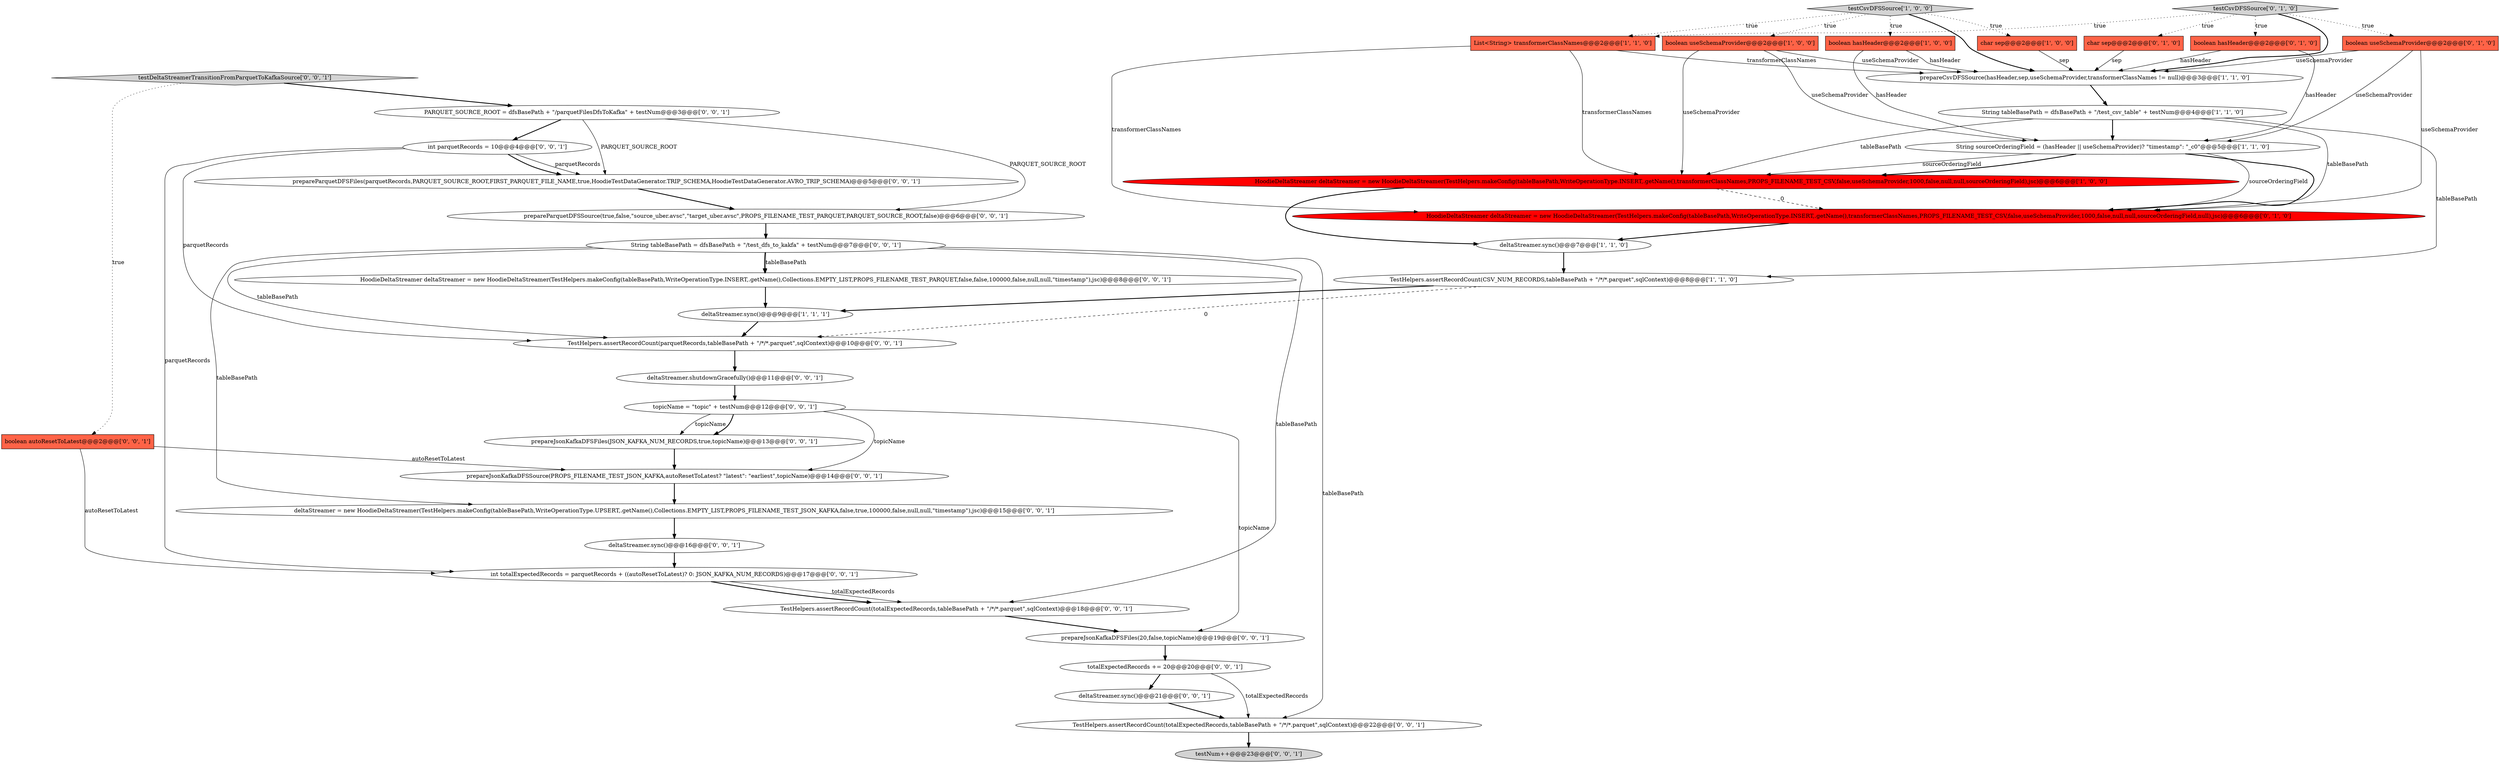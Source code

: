 digraph {
34 [style = filled, label = "deltaStreamer.shutdownGracefully()@@@11@@@['0', '0', '1']", fillcolor = white, shape = ellipse image = "AAA0AAABBB3BBB"];
6 [style = filled, label = "char sep@@@2@@@['1', '0', '0']", fillcolor = tomato, shape = box image = "AAA0AAABBB1BBB"];
8 [style = filled, label = "TestHelpers.assertRecordCount(CSV_NUM_RECORDS,tableBasePath + \"/*/*.parquet\",sqlContext)@@@8@@@['1', '1', '0']", fillcolor = white, shape = ellipse image = "AAA0AAABBB1BBB"];
33 [style = filled, label = "totalExpectedRecords += 20@@@20@@@['0', '0', '1']", fillcolor = white, shape = ellipse image = "AAA0AAABBB3BBB"];
25 [style = filled, label = "int totalExpectedRecords = parquetRecords + ((autoResetToLatest)? 0: JSON_KAFKA_NUM_RECORDS)@@@17@@@['0', '0', '1']", fillcolor = white, shape = ellipse image = "AAA0AAABBB3BBB"];
27 [style = filled, label = "boolean autoResetToLatest@@@2@@@['0', '0', '1']", fillcolor = tomato, shape = box image = "AAA0AAABBB3BBB"];
7 [style = filled, label = "List<String> transformerClassNames@@@2@@@['1', '1', '0']", fillcolor = tomato, shape = box image = "AAA0AAABBB1BBB"];
9 [style = filled, label = "String sourceOrderingField = (hasHeader || useSchemaProvider)? \"timestamp\": \"_c0\"@@@5@@@['1', '1', '0']", fillcolor = white, shape = ellipse image = "AAA0AAABBB1BBB"];
32 [style = filled, label = "prepareJsonKafkaDFSSource(PROPS_FILENAME_TEST_JSON_KAFKA,autoResetToLatest? \"latest\": \"earliest\",topicName)@@@14@@@['0', '0', '1']", fillcolor = white, shape = ellipse image = "AAA0AAABBB3BBB"];
13 [style = filled, label = "HoodieDeltaStreamer deltaStreamer = new HoodieDeltaStreamer(TestHelpers.makeConfig(tableBasePath,WriteOperationType.INSERT,.getName(),transformerClassNames,PROPS_FILENAME_TEST_CSV,false,useSchemaProvider,1000,false,null,null,sourceOrderingField,null),jsc)@@@6@@@['0', '1', '0']", fillcolor = red, shape = ellipse image = "AAA1AAABBB2BBB"];
24 [style = filled, label = "HoodieDeltaStreamer deltaStreamer = new HoodieDeltaStreamer(TestHelpers.makeConfig(tableBasePath,WriteOperationType.INSERT,.getName(),Collections.EMPTY_LIST,PROPS_FILENAME_TEST_PARQUET,false,false,100000,false,null,null,\"timestamp\"),jsc)@@@8@@@['0', '0', '1']", fillcolor = white, shape = ellipse image = "AAA0AAABBB3BBB"];
26 [style = filled, label = "TestHelpers.assertRecordCount(totalExpectedRecords,tableBasePath + \"/*/*.parquet\",sqlContext)@@@22@@@['0', '0', '1']", fillcolor = white, shape = ellipse image = "AAA0AAABBB3BBB"];
2 [style = filled, label = "String tableBasePath = dfsBasePath + \"/test_csv_table\" + testNum@@@4@@@['1', '1', '0']", fillcolor = white, shape = ellipse image = "AAA0AAABBB1BBB"];
30 [style = filled, label = "TestHelpers.assertRecordCount(parquetRecords,tableBasePath + \"/*/*.parquet\",sqlContext)@@@10@@@['0', '0', '1']", fillcolor = white, shape = ellipse image = "AAA0AAABBB3BBB"];
37 [style = filled, label = "prepareParquetDFSSource(true,false,\"source_uber.avsc\",\"target_uber.avsc\",PROPS_FILENAME_TEST_PARQUET,PARQUET_SOURCE_ROOT,false)@@@6@@@['0', '0', '1']", fillcolor = white, shape = ellipse image = "AAA0AAABBB3BBB"];
21 [style = filled, label = "testDeltaStreamerTransitionFromParquetToKafkaSource['0', '0', '1']", fillcolor = lightgray, shape = diamond image = "AAA0AAABBB3BBB"];
12 [style = filled, label = "boolean useSchemaProvider@@@2@@@['0', '1', '0']", fillcolor = tomato, shape = box image = "AAA0AAABBB2BBB"];
17 [style = filled, label = "prepareParquetDFSFiles(parquetRecords,PARQUET_SOURCE_ROOT,FIRST_PARQUET_FILE_NAME,true,HoodieTestDataGenerator.TRIP_SCHEMA,HoodieTestDataGenerator.AVRO_TRIP_SCHEMA)@@@5@@@['0', '0', '1']", fillcolor = white, shape = ellipse image = "AAA0AAABBB3BBB"];
0 [style = filled, label = "deltaStreamer.sync()@@@9@@@['1', '1', '1']", fillcolor = white, shape = ellipse image = "AAA0AAABBB1BBB"];
10 [style = filled, label = "deltaStreamer.sync()@@@7@@@['1', '1', '0']", fillcolor = white, shape = ellipse image = "AAA0AAABBB1BBB"];
14 [style = filled, label = "boolean hasHeader@@@2@@@['0', '1', '0']", fillcolor = tomato, shape = box image = "AAA0AAABBB2BBB"];
31 [style = filled, label = "deltaStreamer.sync()@@@16@@@['0', '0', '1']", fillcolor = white, shape = ellipse image = "AAA0AAABBB3BBB"];
35 [style = filled, label = "TestHelpers.assertRecordCount(totalExpectedRecords,tableBasePath + \"/*/*.parquet\",sqlContext)@@@18@@@['0', '0', '1']", fillcolor = white, shape = ellipse image = "AAA0AAABBB3BBB"];
23 [style = filled, label = "PARQUET_SOURCE_ROOT = dfsBasePath + \"/parquetFilesDfsToKafka\" + testNum@@@3@@@['0', '0', '1']", fillcolor = white, shape = ellipse image = "AAA0AAABBB3BBB"];
4 [style = filled, label = "boolean hasHeader@@@2@@@['1', '0', '0']", fillcolor = tomato, shape = box image = "AAA0AAABBB1BBB"];
28 [style = filled, label = "prepareJsonKafkaDFSFiles(20,false,topicName)@@@19@@@['0', '0', '1']", fillcolor = white, shape = ellipse image = "AAA0AAABBB3BBB"];
20 [style = filled, label = "deltaStreamer = new HoodieDeltaStreamer(TestHelpers.makeConfig(tableBasePath,WriteOperationType.UPSERT,.getName(),Collections.EMPTY_LIST,PROPS_FILENAME_TEST_JSON_KAFKA,false,true,100000,false,null,null,\"timestamp\"),jsc)@@@15@@@['0', '0', '1']", fillcolor = white, shape = ellipse image = "AAA0AAABBB3BBB"];
36 [style = filled, label = "deltaStreamer.sync()@@@21@@@['0', '0', '1']", fillcolor = white, shape = ellipse image = "AAA0AAABBB3BBB"];
22 [style = filled, label = "String tableBasePath = dfsBasePath + \"/test_dfs_to_kakfa\" + testNum@@@7@@@['0', '0', '1']", fillcolor = white, shape = ellipse image = "AAA0AAABBB3BBB"];
15 [style = filled, label = "char sep@@@2@@@['0', '1', '0']", fillcolor = tomato, shape = box image = "AAA0AAABBB2BBB"];
19 [style = filled, label = "testNum++@@@23@@@['0', '0', '1']", fillcolor = lightgray, shape = ellipse image = "AAA0AAABBB3BBB"];
11 [style = filled, label = "prepareCsvDFSSource(hasHeader,sep,useSchemaProvider,transformerClassNames != null)@@@3@@@['1', '1', '0']", fillcolor = white, shape = ellipse image = "AAA0AAABBB1BBB"];
3 [style = filled, label = "boolean useSchemaProvider@@@2@@@['1', '0', '0']", fillcolor = tomato, shape = box image = "AAA0AAABBB1BBB"];
5 [style = filled, label = "testCsvDFSSource['1', '0', '0']", fillcolor = lightgray, shape = diamond image = "AAA0AAABBB1BBB"];
18 [style = filled, label = "prepareJsonKafkaDFSFiles(JSON_KAFKA_NUM_RECORDS,true,topicName)@@@13@@@['0', '0', '1']", fillcolor = white, shape = ellipse image = "AAA0AAABBB3BBB"];
38 [style = filled, label = "topicName = \"topic\" + testNum@@@12@@@['0', '0', '1']", fillcolor = white, shape = ellipse image = "AAA0AAABBB3BBB"];
16 [style = filled, label = "testCsvDFSSource['0', '1', '0']", fillcolor = lightgray, shape = diamond image = "AAA0AAABBB2BBB"];
1 [style = filled, label = "HoodieDeltaStreamer deltaStreamer = new HoodieDeltaStreamer(TestHelpers.makeConfig(tableBasePath,WriteOperationType.INSERT,.getName(),transformerClassNames,PROPS_FILENAME_TEST_CSV,false,useSchemaProvider,1000,false,null,null,sourceOrderingField),jsc)@@@6@@@['1', '0', '0']", fillcolor = red, shape = ellipse image = "AAA1AAABBB1BBB"];
29 [style = filled, label = "int parquetRecords = 10@@@4@@@['0', '0', '1']", fillcolor = white, shape = ellipse image = "AAA0AAABBB3BBB"];
7->1 [style = solid, label="transformerClassNames"];
13->10 [style = bold, label=""];
0->30 [style = bold, label=""];
22->35 [style = solid, label="tableBasePath"];
38->28 [style = solid, label="topicName"];
29->17 [style = bold, label=""];
38->32 [style = solid, label="topicName"];
16->11 [style = bold, label=""];
14->9 [style = solid, label="hasHeader"];
31->25 [style = bold, label=""];
22->30 [style = solid, label="tableBasePath"];
16->12 [style = dotted, label="true"];
24->0 [style = bold, label=""];
25->35 [style = solid, label="totalExpectedRecords"];
3->9 [style = solid, label="useSchemaProvider"];
12->11 [style = solid, label="useSchemaProvider"];
2->1 [style = solid, label="tableBasePath"];
23->17 [style = solid, label="PARQUET_SOURCE_ROOT"];
15->11 [style = solid, label="sep"];
16->15 [style = dotted, label="true"];
9->13 [style = solid, label="sourceOrderingField"];
5->6 [style = dotted, label="true"];
14->11 [style = solid, label="hasHeader"];
21->27 [style = dotted, label="true"];
29->25 [style = solid, label="parquetRecords"];
29->30 [style = solid, label="parquetRecords"];
30->34 [style = bold, label=""];
20->31 [style = bold, label=""];
33->26 [style = solid, label="totalExpectedRecords"];
2->9 [style = bold, label=""];
38->18 [style = solid, label="topicName"];
36->26 [style = bold, label=""];
3->11 [style = solid, label="useSchemaProvider"];
17->37 [style = bold, label=""];
25->35 [style = bold, label=""];
26->19 [style = bold, label=""];
22->20 [style = solid, label="tableBasePath"];
5->3 [style = dotted, label="true"];
27->32 [style = solid, label="autoResetToLatest"];
11->2 [style = bold, label=""];
12->9 [style = solid, label="useSchemaProvider"];
5->4 [style = dotted, label="true"];
4->11 [style = solid, label="hasHeader"];
6->11 [style = solid, label="sep"];
8->0 [style = bold, label=""];
3->1 [style = solid, label="useSchemaProvider"];
23->29 [style = bold, label=""];
35->28 [style = bold, label=""];
16->7 [style = dotted, label="true"];
37->22 [style = bold, label=""];
1->13 [style = dashed, label="0"];
27->25 [style = solid, label="autoResetToLatest"];
38->18 [style = bold, label=""];
2->8 [style = solid, label="tableBasePath"];
10->8 [style = bold, label=""];
28->33 [style = bold, label=""];
5->7 [style = dotted, label="true"];
22->26 [style = solid, label="tableBasePath"];
33->36 [style = bold, label=""];
2->13 [style = solid, label="tableBasePath"];
16->14 [style = dotted, label="true"];
18->32 [style = bold, label=""];
29->17 [style = solid, label="parquetRecords"];
8->30 [style = dashed, label="0"];
5->11 [style = bold, label=""];
9->1 [style = solid, label="sourceOrderingField"];
4->9 [style = solid, label="hasHeader"];
7->11 [style = solid, label="transformerClassNames"];
23->37 [style = solid, label="PARQUET_SOURCE_ROOT"];
22->24 [style = bold, label=""];
9->1 [style = bold, label=""];
34->38 [style = bold, label=""];
1->10 [style = bold, label=""];
21->23 [style = bold, label=""];
32->20 [style = bold, label=""];
12->13 [style = solid, label="useSchemaProvider"];
9->13 [style = bold, label=""];
7->13 [style = solid, label="transformerClassNames"];
22->24 [style = solid, label="tableBasePath"];
}
